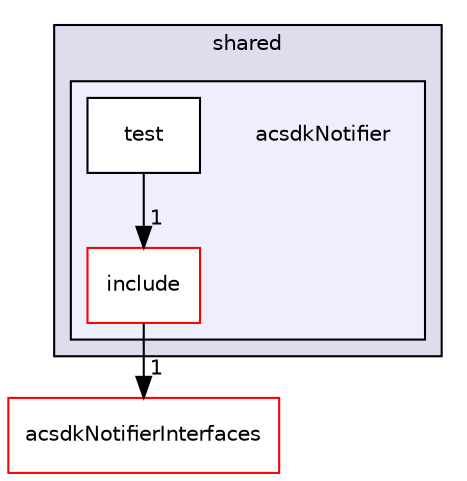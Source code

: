 digraph "/workplace/avs-device-sdk/shared/acsdkNotifier" {
  compound=true
  node [ fontsize="10", fontname="Helvetica"];
  edge [ labelfontsize="10", labelfontname="Helvetica"];
  subgraph clusterdir_9982052f7ce695d12571567315b2fafa {
    graph [ bgcolor="#ddddee", pencolor="black", label="shared" fontname="Helvetica", fontsize="10", URL="dir_9982052f7ce695d12571567315b2fafa.html"]
  subgraph clusterdir_fe5a1e31b2404c649ea4321e0ec6a380 {
    graph [ bgcolor="#eeeeff", pencolor="black", label="" URL="dir_fe5a1e31b2404c649ea4321e0ec6a380.html"];
    dir_fe5a1e31b2404c649ea4321e0ec6a380 [shape=plaintext label="acsdkNotifier"];
    dir_086725da32bc0c5578ea00c2ed95d43a [shape=box label="include" color="red" fillcolor="white" style="filled" URL="dir_086725da32bc0c5578ea00c2ed95d43a.html"];
    dir_28ddab4f87b6ed54ecb52a3814987383 [shape=box label="test" color="black" fillcolor="white" style="filled" URL="dir_28ddab4f87b6ed54ecb52a3814987383.html"];
  }
  }
  dir_d3cfb0f75dbe2fd43efeb9e5a78af15e [shape=box label="acsdkNotifierInterfaces" fillcolor="white" style="filled" color="red" URL="dir_d3cfb0f75dbe2fd43efeb9e5a78af15e.html"];
  dir_28ddab4f87b6ed54ecb52a3814987383->dir_086725da32bc0c5578ea00c2ed95d43a [headlabel="1", labeldistance=1.5 headhref="dir_000608_000606.html"];
  dir_086725da32bc0c5578ea00c2ed95d43a->dir_d3cfb0f75dbe2fd43efeb9e5a78af15e [headlabel="1", labeldistance=1.5 headhref="dir_000606_000609.html"];
}
